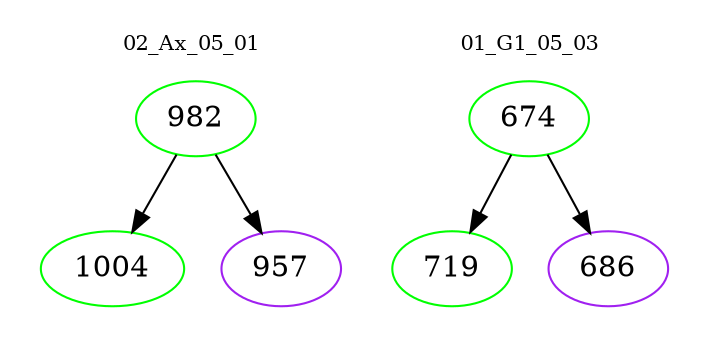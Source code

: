 digraph{
subgraph cluster_0 {
color = white
label = "02_Ax_05_01";
fontsize=10;
T0_982 [label="982", color="green"]
T0_982 -> T0_1004 [color="black"]
T0_1004 [label="1004", color="green"]
T0_982 -> T0_957 [color="black"]
T0_957 [label="957", color="purple"]
}
subgraph cluster_1 {
color = white
label = "01_G1_05_03";
fontsize=10;
T1_674 [label="674", color="green"]
T1_674 -> T1_719 [color="black"]
T1_719 [label="719", color="green"]
T1_674 -> T1_686 [color="black"]
T1_686 [label="686", color="purple"]
}
}
